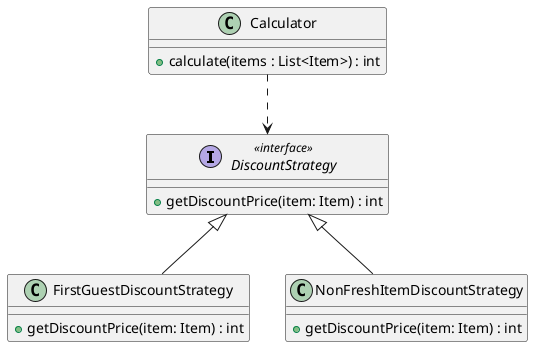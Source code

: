 @startuml
'https://plantuml.com/class-diagram

interface DiscountStrategy<<interface>> {
+ getDiscountPrice(item: Item) : int
}
class Calculator {
+ calculate(items : List<Item>) : int
}
class FirstGuestDiscountStrategy {
+ getDiscountPrice(item: Item) : int
}
class NonFreshItemDiscountStrategy {
+ getDiscountPrice(item: Item) : int
}

DiscountStrategy <|-- FirstGuestDiscountStrategy
DiscountStrategy <|-- NonFreshItemDiscountStrategy
Calculator ..> DiscountStrategy

@enduml